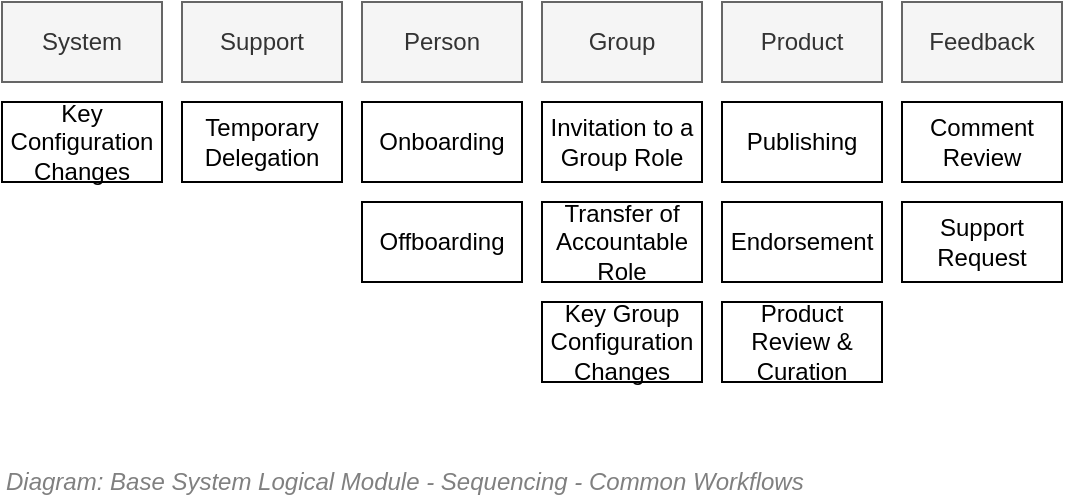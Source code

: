 <mxfile compressed="false" version="18.0.8" type="google">
  <diagram id="0Aba1Fe3TOsbE1_hAfhw" name="Page-297">
    <mxGraphModel grid="1" page="1" gridSize="10" guides="1" tooltips="1" connect="1" arrows="1" fold="1" pageScale="1" pageWidth="827" pageHeight="1169" math="0" shadow="0">
      <root>
        <mxCell id="AunOp6tj3Su9M6bsfKM8-0" />
        <mxCell id="AunOp6tj3Su9M6bsfKM8-1" value="Title/Diagram" parent="AunOp6tj3Su9M6bsfKM8-0" />
        <mxCell id="AunOp6tj3Su9M6bsfKM8-5" value="&lt;font style=&quot;font-size: 12px&quot;&gt;&lt;span&gt;Diagram: Base System Logical Module - Sequencing - Common Workflows&lt;/span&gt;&lt;/font&gt;" style="text;strokeColor=none;fillColor=none;html=1;fontSize=10;fontStyle=2;verticalAlign=middle;align=left;shadow=0;glass=0;comic=0;opacity=30;fontColor=#808080;" vertex="1" parent="AunOp6tj3Su9M6bsfKM8-1">
          <mxGeometry x="120" y="420" width="520" height="20" as="geometry" />
        </mxCell>
        <mxCell id="AunOp6tj3Su9M6bsfKM8-7" value="Diagram" parent="AunOp6tj3Su9M6bsfKM8-0" />
        <mxCell id="AunOp6tj3Su9M6bsfKM8-8" value="Onboarding" style="rounded=0;whiteSpace=wrap;html=1;" vertex="1" parent="AunOp6tj3Su9M6bsfKM8-7">
          <mxGeometry x="300" y="240" width="80" height="40" as="geometry" />
        </mxCell>
        <mxCell id="AunOp6tj3Su9M6bsfKM8-10" value="Offboarding" style="rounded=0;whiteSpace=wrap;html=1;" vertex="1" parent="AunOp6tj3Su9M6bsfKM8-7">
          <mxGeometry x="300" y="290" width="80" height="40" as="geometry" />
        </mxCell>
        <mxCell id="AunOp6tj3Su9M6bsfKM8-11" value="Publishing" style="rounded=0;whiteSpace=wrap;html=1;" vertex="1" parent="AunOp6tj3Su9M6bsfKM8-7">
          <mxGeometry x="480" y="240" width="80" height="40" as="geometry" />
        </mxCell>
        <mxCell id="AunOp6tj3Su9M6bsfKM8-12" value="Product Review &amp;amp; Curation" style="rounded=0;whiteSpace=wrap;html=1;" vertex="1" parent="AunOp6tj3Su9M6bsfKM8-7">
          <mxGeometry x="480" y="340" width="80" height="40" as="geometry" />
        </mxCell>
        <mxCell id="AunOp6tj3Su9M6bsfKM8-13" value="Person" style="rounded=0;whiteSpace=wrap;html=1;fillColor=#f5f5f5;strokeColor=#666666;fontColor=#333333;" vertex="1" parent="AunOp6tj3Su9M6bsfKM8-7">
          <mxGeometry x="300" y="190" width="80" height="40" as="geometry" />
        </mxCell>
        <mxCell id="AunOp6tj3Su9M6bsfKM8-14" value="Product" style="rounded=0;whiteSpace=wrap;html=1;fillColor=#f5f5f5;strokeColor=#666666;fontColor=#333333;" vertex="1" parent="AunOp6tj3Su9M6bsfKM8-7">
          <mxGeometry x="480" y="190" width="80" height="40" as="geometry" />
        </mxCell>
        <mxCell id="AunOp6tj3Su9M6bsfKM8-15" value="Group" style="rounded=0;whiteSpace=wrap;html=1;fillColor=#f5f5f5;strokeColor=#666666;fontColor=#333333;" vertex="1" parent="AunOp6tj3Su9M6bsfKM8-7">
          <mxGeometry x="390" y="190" width="80" height="40" as="geometry" />
        </mxCell>
        <mxCell id="AunOp6tj3Su9M6bsfKM8-16" value="Invitation to a Group Role" style="rounded=0;whiteSpace=wrap;html=1;" vertex="1" parent="AunOp6tj3Su9M6bsfKM8-7">
          <mxGeometry x="390" y="240" width="80" height="40" as="geometry" />
        </mxCell>
        <mxCell id="AunOp6tj3Su9M6bsfKM8-17" value="Transfer of Accountable Role" style="rounded=0;whiteSpace=wrap;html=1;" vertex="1" parent="AunOp6tj3Su9M6bsfKM8-7">
          <mxGeometry x="390" y="290" width="80" height="40" as="geometry" />
        </mxCell>
        <mxCell id="AunOp6tj3Su9M6bsfKM8-18" value="Support" style="rounded=0;whiteSpace=wrap;html=1;fillColor=#f5f5f5;strokeColor=#666666;fontColor=#333333;" vertex="1" parent="AunOp6tj3Su9M6bsfKM8-7">
          <mxGeometry x="210" y="190" width="80" height="40" as="geometry" />
        </mxCell>
        <mxCell id="AunOp6tj3Su9M6bsfKM8-19" value="Temporary Delegation" style="rounded=0;whiteSpace=wrap;html=1;" vertex="1" parent="AunOp6tj3Su9M6bsfKM8-7">
          <mxGeometry x="210" y="240" width="80" height="40" as="geometry" />
        </mxCell>
        <mxCell id="AunOp6tj3Su9M6bsfKM8-21" value="System" style="rounded=0;whiteSpace=wrap;html=1;fillColor=#f5f5f5;strokeColor=#666666;fontColor=#333333;" vertex="1" parent="AunOp6tj3Su9M6bsfKM8-7">
          <mxGeometry x="120" y="190" width="80" height="40" as="geometry" />
        </mxCell>
        <mxCell id="AunOp6tj3Su9M6bsfKM8-22" value="Key Configuration&lt;br&gt;Changes" style="rounded=0;whiteSpace=wrap;html=1;" vertex="1" parent="AunOp6tj3Su9M6bsfKM8-7">
          <mxGeometry x="120" y="240" width="80" height="40" as="geometry" />
        </mxCell>
        <mxCell id="AunOp6tj3Su9M6bsfKM8-23" value="Key Group Configuration&lt;br&gt;Changes" style="rounded=0;whiteSpace=wrap;html=1;" vertex="1" parent="AunOp6tj3Su9M6bsfKM8-7">
          <mxGeometry x="390" y="340" width="80" height="40" as="geometry" />
        </mxCell>
        <mxCell id="NBLbae5YHQ7VUu8_GUrS-0" value="Endorsement" style="rounded=0;whiteSpace=wrap;html=1;" vertex="1" parent="AunOp6tj3Su9M6bsfKM8-7">
          <mxGeometry x="480" y="290" width="80" height="40" as="geometry" />
        </mxCell>
        <mxCell id="NBLbae5YHQ7VUu8_GUrS-1" value="Feedback" style="rounded=0;whiteSpace=wrap;html=1;fillColor=#f5f5f5;strokeColor=#666666;fontColor=#333333;" vertex="1" parent="AunOp6tj3Su9M6bsfKM8-7">
          <mxGeometry x="570" y="190" width="80" height="40" as="geometry" />
        </mxCell>
        <mxCell id="NBLbae5YHQ7VUu8_GUrS-2" value="Comment&lt;br&gt;Review" style="rounded=0;whiteSpace=wrap;html=1;" vertex="1" parent="AunOp6tj3Su9M6bsfKM8-7">
          <mxGeometry x="570" y="240" width="80" height="40" as="geometry" />
        </mxCell>
        <mxCell id="NBLbae5YHQ7VUu8_GUrS-3" value="Support&lt;br&gt;Request" style="rounded=0;whiteSpace=wrap;html=1;" vertex="1" parent="AunOp6tj3Su9M6bsfKM8-7">
          <mxGeometry x="570" y="290" width="80" height="40" as="geometry" />
        </mxCell>
      </root>
    </mxGraphModel>
  </diagram>
</mxfile>
